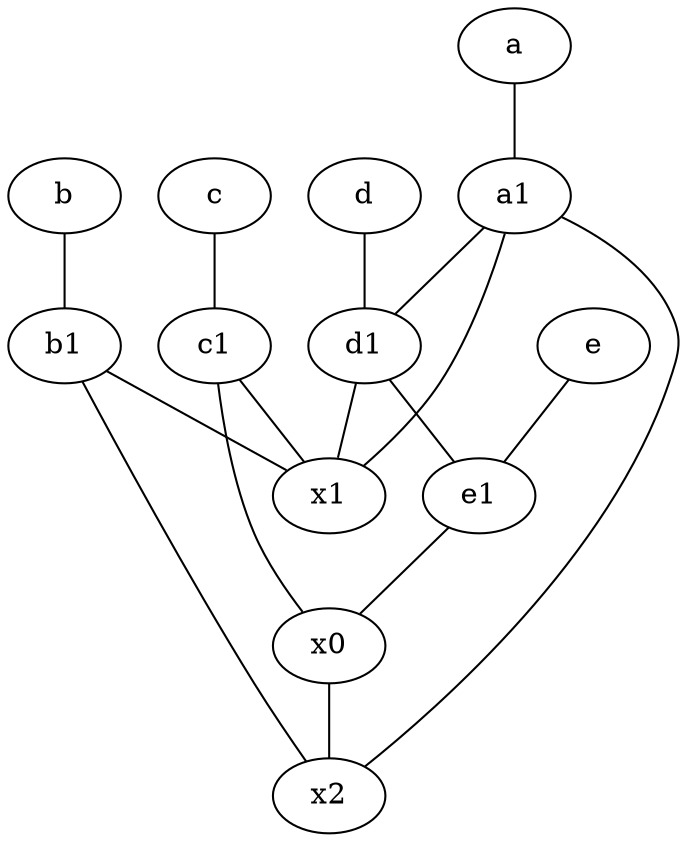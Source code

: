 graph {
	node [labelfontsize=50]
	d1 [labelfontsize=50 pos="3,5!"]
	b [labelfontsize=50 pos="10,4!"]
	a1 [labelfontsize=50 pos="8,3!"]
	c1 [labelfontsize=50 pos="4.5,3!"]
	e1 [labelfontsize=50 pos="7,7!"]
	x2 [labelfontsize=50]
	x1 [labelfontsize=50]
	a [labelfontsize=50 pos="8,2!"]
	b1 [labelfontsize=50 pos="9,4!"]
	x0 [labelfontsize=50]
	c [labelfontsize=50 pos="4.5,2!"]
	d [labelfontsize=50 pos="2,5!"]
	e [labelfontsize=50 pos="7,9!"]
	b1 -- x2
	b1 -- x1
	e -- e1
	a -- a1
	c -- c1
	a1 -- d1
	b -- b1
	d1 -- x1
	c1 -- x0
	e1 -- x0
	d -- d1
	a1 -- x1
	c1 -- x1
	d1 -- e1
	a1 -- x2
	x0 -- x2
}
